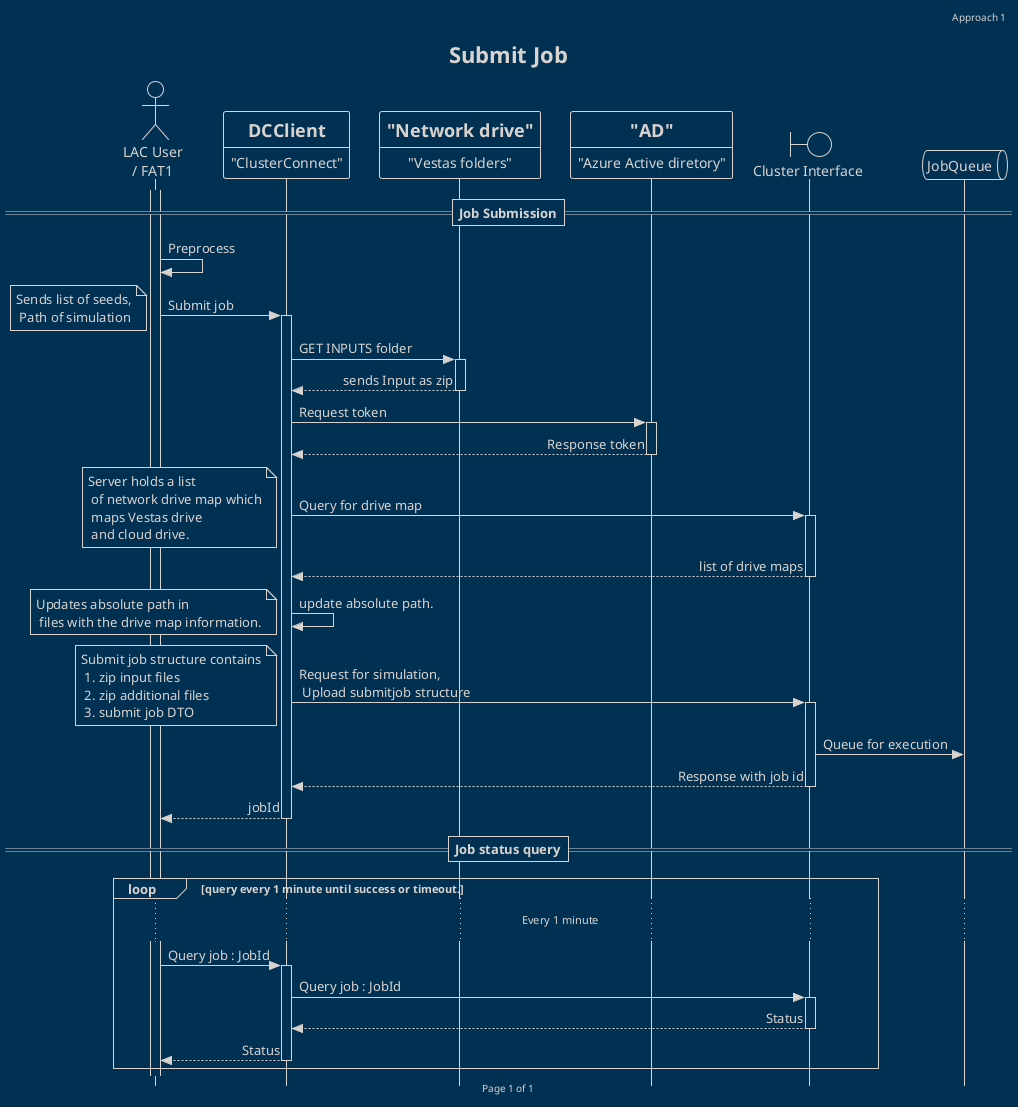 @startuml SubmitjobApproach1

header "Approach 1"
footer Page %page% of %lastpage%
title "Submit Job"

!theme blueprint

skinparam style strictuml 
' black and white eyes friendly.
'skinparam Monochrome reverse
' make it look like handwritten
'skinparam handwritten true


skinparam sequence {    
    MessageAlign direction
    NoteBackgroundColor Yellow
}

actor "LAC User\n/ FAT1" as fat1 
participant DCClient [
    =DCClient
    ----
    "ClusterConnect"
]
participant networkFolder [
    ="Network drive"
    ----
    "Vestas folders"
]
participant activeDirectory[
    ="AD"
    ----
    "Azure Active diretory"
]

boundary "Cluster Interface" as cloudApi

queue JobQueue

==Job Submission==
'autonumber
activate fat1
fat1->fat1:Preprocess
fat1 -> DCClient++ : Submit job

note left: Sends list of seeds,\n Path of simulation 
DCClient -> networkFolder++ : GET INPUTS folder
networkFolder --> DCClient-- : sends Input as zip
DCClient -> activeDirectory ++: Request token
activeDirectory --> DCClient --: Response token

DCClient -> cloudApi ++: Query for drive map
note left: Server holds a list\n of network drive map which\n maps Vestas drive\n and cloud drive.
cloudApi --> DCClient --: list of drive maps
DCClient ->DCClient: update absolute path.
note left: Updates absolute path in\n files with the drive map information.
DCClient -> cloudApi ++: Request for simulation,\n Upload submitjob structure
note left: Submit job structure contains\n 1. zip input files\n 2. zip additional files\n 3. submit job DTO
cloudApi->JobQueue:Queue for execution
cloudApi --> DCClient--: Response with job id
DCClient --> fat1--: jobId

==Job status query==
loop query every 1 minute until success or timeout.
    ...Every 1 minute...
    fat1 -> DCClient++ : Query job : JobId
    DCClient->cloudApi++: Query job : JobId
    cloudApi -->DCClient-- : Status
    DCClient -->fat1--: Status
end
@enduml

